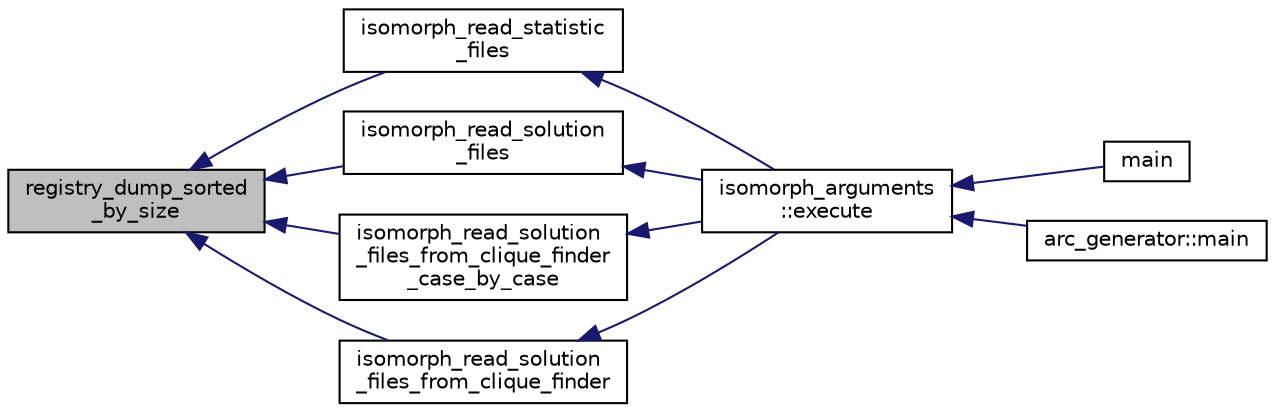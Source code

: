 digraph "registry_dump_sorted_by_size"
{
  edge [fontname="Helvetica",fontsize="10",labelfontname="Helvetica",labelfontsize="10"];
  node [fontname="Helvetica",fontsize="10",shape=record];
  rankdir="LR";
  Node14529 [label="registry_dump_sorted\l_by_size",height=0.2,width=0.4,color="black", fillcolor="grey75", style="filled", fontcolor="black"];
  Node14529 -> Node14530 [dir="back",color="midnightblue",fontsize="10",style="solid",fontname="Helvetica"];
  Node14530 [label="isomorph_read_statistic\l_files",height=0.2,width=0.4,color="black", fillcolor="white", style="filled",URL="$d4/d7e/isomorph__global_8_c.html#a78a6ee9d7dee4708fc721374bdebfa83"];
  Node14530 -> Node14531 [dir="back",color="midnightblue",fontsize="10",style="solid",fontname="Helvetica"];
  Node14531 [label="isomorph_arguments\l::execute",height=0.2,width=0.4,color="black", fillcolor="white", style="filled",URL="$d5/de4/classisomorph__arguments.html#aa85e472d14906abdd5672dc66027583e"];
  Node14531 -> Node14532 [dir="back",color="midnightblue",fontsize="10",style="solid",fontname="Helvetica"];
  Node14532 [label="main",height=0.2,width=0.4,color="black", fillcolor="white", style="filled",URL="$d1/d5e/blt__main_8_c.html#a217dbf8b442f20279ea00b898af96f52"];
  Node14531 -> Node14533 [dir="back",color="midnightblue",fontsize="10",style="solid",fontname="Helvetica"];
  Node14533 [label="arc_generator::main",height=0.2,width=0.4,color="black", fillcolor="white", style="filled",URL="$d4/d21/classarc__generator.html#ad80140b51b165dad1fe6ab232be7829a"];
  Node14529 -> Node14534 [dir="back",color="midnightblue",fontsize="10",style="solid",fontname="Helvetica"];
  Node14534 [label="isomorph_read_solution\l_files",height=0.2,width=0.4,color="black", fillcolor="white", style="filled",URL="$d4/d7e/isomorph__global_8_c.html#a697da824ab34db5c830530fb3c97df24"];
  Node14534 -> Node14531 [dir="back",color="midnightblue",fontsize="10",style="solid",fontname="Helvetica"];
  Node14529 -> Node14535 [dir="back",color="midnightblue",fontsize="10",style="solid",fontname="Helvetica"];
  Node14535 [label="isomorph_read_solution\l_files_from_clique_finder\l_case_by_case",height=0.2,width=0.4,color="black", fillcolor="white", style="filled",URL="$d4/d7e/isomorph__global_8_c.html#a2a55ab4b2df6ae83f916cf01eccdf67c"];
  Node14535 -> Node14531 [dir="back",color="midnightblue",fontsize="10",style="solid",fontname="Helvetica"];
  Node14529 -> Node14536 [dir="back",color="midnightblue",fontsize="10",style="solid",fontname="Helvetica"];
  Node14536 [label="isomorph_read_solution\l_files_from_clique_finder",height=0.2,width=0.4,color="black", fillcolor="white", style="filled",URL="$d4/d7e/isomorph__global_8_c.html#ad8be067333430bfdd26c0a34549f4556"];
  Node14536 -> Node14531 [dir="back",color="midnightblue",fontsize="10",style="solid",fontname="Helvetica"];
}

